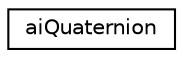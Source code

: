digraph "Graphical Class Hierarchy"
{
  edge [fontname="Helvetica",fontsize="10",labelfontname="Helvetica",labelfontsize="10"];
  node [fontname="Helvetica",fontsize="10",shape=record];
  rankdir="LR";
  Node1 [label="aiQuaternion",height=0.2,width=0.4,color="black", fillcolor="white", style="filled",URL="$structai_quaternion.html"];
}
